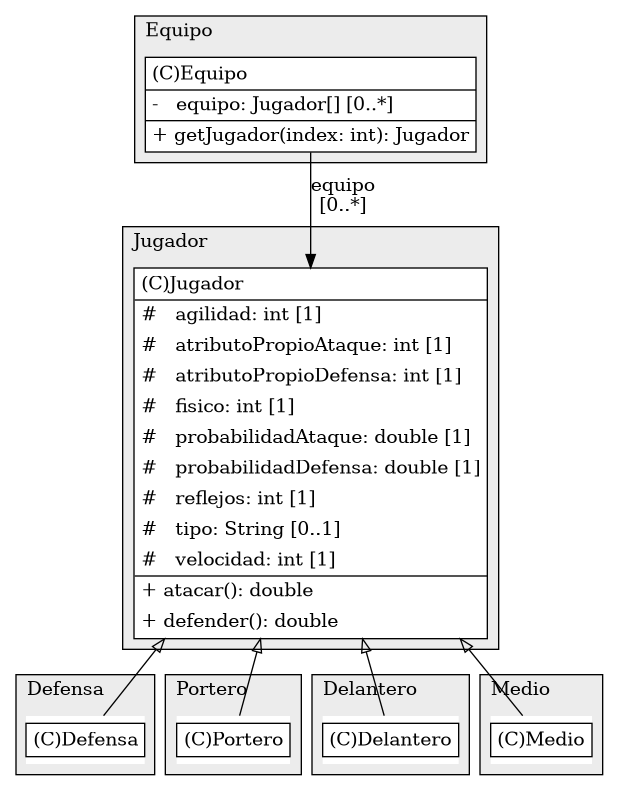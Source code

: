 @startuml

/' diagram meta data start
config=StructureConfiguration;
{
  "projectClassification": {
    "searchMode": "OpenProject", // OpenProject, AllProjects
    "includedProjects": "",
    "pathEndKeywords": "*.impl",
    "isClientPath": "",
    "isClientName": "",
    "isTestPath": "",
    "isTestName": "",
    "isMappingPath": "",
    "isMappingName": "",
    "isDataAccessPath": "",
    "isDataAccessName": "",
    "isDataStructurePath": "",
    "isDataStructureName": "",
    "isInterfaceStructuresPath": "",
    "isInterfaceStructuresName": "",
    "isEntryPointPath": "",
    "isEntryPointName": "",
    "treatFinalFieldsAsMandatory": false
  },
  "graphRestriction": {
    "classPackageExcludeFilter": "",
    "classPackageIncludeFilter": "",
    "classNameExcludeFilter": "",
    "classNameIncludeFilter": "",
    "methodNameExcludeFilter": "",
    "methodNameIncludeFilter": "",
    "removeByInheritance": "", // inheritance/annotation based filtering is done in a second step
    "removeByAnnotation": "",
    "removeByClassPackage": "", // cleanup the graph after inheritance/annotation based filtering is done
    "removeByClassName": "",
    "cutMappings": false,
    "cutEnum": true,
    "cutTests": true,
    "cutClient": true,
    "cutDataAccess": false,
    "cutInterfaceStructures": false,
    "cutDataStructures": false,
    "cutGetterAndSetter": true,
    "cutConstructors": true
  },
  "graphTraversal": {
    "forwardDepth": 6,
    "backwardDepth": 6,
    "classPackageExcludeFilter": "",
    "classPackageIncludeFilter": "",
    "classNameExcludeFilter": "",
    "classNameIncludeFilter": "",
    "methodNameExcludeFilter": "",
    "methodNameIncludeFilter": "",
    "hideMappings": false,
    "hideDataStructures": false,
    "hidePrivateMethods": true,
    "hideInterfaceCalls": true, // indirection: implementation -> interface (is hidden) -> implementation
    "onlyShowApplicationEntryPoints": false, // root node is included
    "useMethodCallsForStructureDiagram": "ForwardOnly" // ForwardOnly, BothDirections, No
  },
  "details": {
    "aggregation": "GroupByClass", // ByClass, GroupByClass, None
    "showClassGenericTypes": true,
    "showMethods": true,
    "showMethodParameterNames": true,
    "showMethodParameterTypes": true,
    "showMethodReturnType": true,
    "showPackageLevels": 2,
    "showDetailedClassStructure": true
  },
  "rootClass": "Jugador",
  "extensionCallbackMethod": "" // qualified.class.name#methodName - signature: public static String method(String)
}
diagram meta data end '/



digraph g {
    rankdir="TB"
    splines=polyline
    

'nodes 
subgraph cluster_1085397476 { 
   	label=Defensa
	labeljust=l
	fillcolor="#ececec"
	style=filled
   
   Defensa1085397476[
	label=<<TABLE BORDER="1" CELLBORDER="0" CELLPADDING="4" CELLSPACING="0">
<TR><TD ALIGN="LEFT" >(C)Defensa</TD></TR>
</TABLE>>
	style=filled
	margin=0
	shape=plaintext
	fillcolor="#FFFFFF"
];
} 

subgraph cluster_1272524065 { 
   	label=Portero
	labeljust=l
	fillcolor="#ececec"
	style=filled
   
   Portero1272524065[
	label=<<TABLE BORDER="1" CELLBORDER="0" CELLPADDING="4" CELLSPACING="0">
<TR><TD ALIGN="LEFT" >(C)Portero</TD></TR>
</TABLE>>
	style=filled
	margin=0
	shape=plaintext
	fillcolor="#FFFFFF"
];
} 

subgraph cluster_1525653958 { 
   	label=Delantero
	labeljust=l
	fillcolor="#ececec"
	style=filled
   
   Delantero1525653958[
	label=<<TABLE BORDER="1" CELLBORDER="0" CELLPADDING="4" CELLSPACING="0">
<TR><TD ALIGN="LEFT" >(C)Delantero</TD></TR>
</TABLE>>
	style=filled
	margin=0
	shape=plaintext
	fillcolor="#FFFFFF"
];
} 

subgraph cluster_2083359327 { 
   	label=Equipo
	labeljust=l
	fillcolor="#ececec"
	style=filled
   
   Equipo2083359327[
	label=<<TABLE BORDER="1" CELLBORDER="0" CELLPADDING="4" CELLSPACING="0">
<TR><TD ALIGN="LEFT" >(C)Equipo</TD></TR>
<HR/>
<TR><TD ALIGN="LEFT" >-   equipo: Jugador[] [0..*]</TD></TR>
<HR/>
<TR><TD ALIGN="LEFT" >+ getJugador(index: int): Jugador</TD></TR>
</TABLE>>
	style=filled
	margin=0
	shape=plaintext
	fillcolor="#FFFFFF"
];
} 

subgraph cluster_403518370 { 
   	label=Jugador
	labeljust=l
	fillcolor="#ececec"
	style=filled
   
   Jugador403518370[
	label=<<TABLE BORDER="1" CELLBORDER="0" CELLPADDING="4" CELLSPACING="0">
<TR><TD ALIGN="LEFT" >(C)Jugador</TD></TR>
<HR/>
<TR><TD ALIGN="LEFT" >#   agilidad: int [1]</TD></TR>
<TR><TD ALIGN="LEFT" >#   atributoPropioAtaque: int [1]</TD></TR>
<TR><TD ALIGN="LEFT" >#   atributoPropioDefensa: int [1]</TD></TR>
<TR><TD ALIGN="LEFT" >#   fisico: int [1]</TD></TR>
<TR><TD ALIGN="LEFT" >#   probabilidadAtaque: double [1]</TD></TR>
<TR><TD ALIGN="LEFT" >#   probabilidadDefensa: double [1]</TD></TR>
<TR><TD ALIGN="LEFT" >#   reflejos: int [1]</TD></TR>
<TR><TD ALIGN="LEFT" >#   tipo: String [0..1]</TD></TR>
<TR><TD ALIGN="LEFT" >#   velocidad: int [1]</TD></TR>
<HR/>
<TR><TD ALIGN="LEFT" >+ atacar(): double</TD></TR>
<TR><TD ALIGN="LEFT" >+ defender(): double</TD></TR>
</TABLE>>
	style=filled
	margin=0
	shape=plaintext
	fillcolor="#FFFFFF"
];
} 

subgraph cluster_74219474 { 
   	label=Medio
	labeljust=l
	fillcolor="#ececec"
	style=filled
   
   Medio74219474[
	label=<<TABLE BORDER="1" CELLBORDER="0" CELLPADDING="4" CELLSPACING="0">
<TR><TD ALIGN="LEFT" >(C)Medio</TD></TR>
</TABLE>>
	style=filled
	margin=0
	shape=plaintext
	fillcolor="#FFFFFF"
];
} 

'edges    
Equipo2083359327 -> Jugador403518370[label="equipo
[0..*]"];
Jugador403518370 -> Defensa1085397476[arrowhead=none, arrowtail=empty, dir=both];
Jugador403518370 -> Delantero1525653958[arrowhead=none, arrowtail=empty, dir=both];
Jugador403518370 -> Medio74219474[arrowhead=none, arrowtail=empty, dir=both];
Jugador403518370 -> Portero1272524065[arrowhead=none, arrowtail=empty, dir=both];
    
}
@enduml